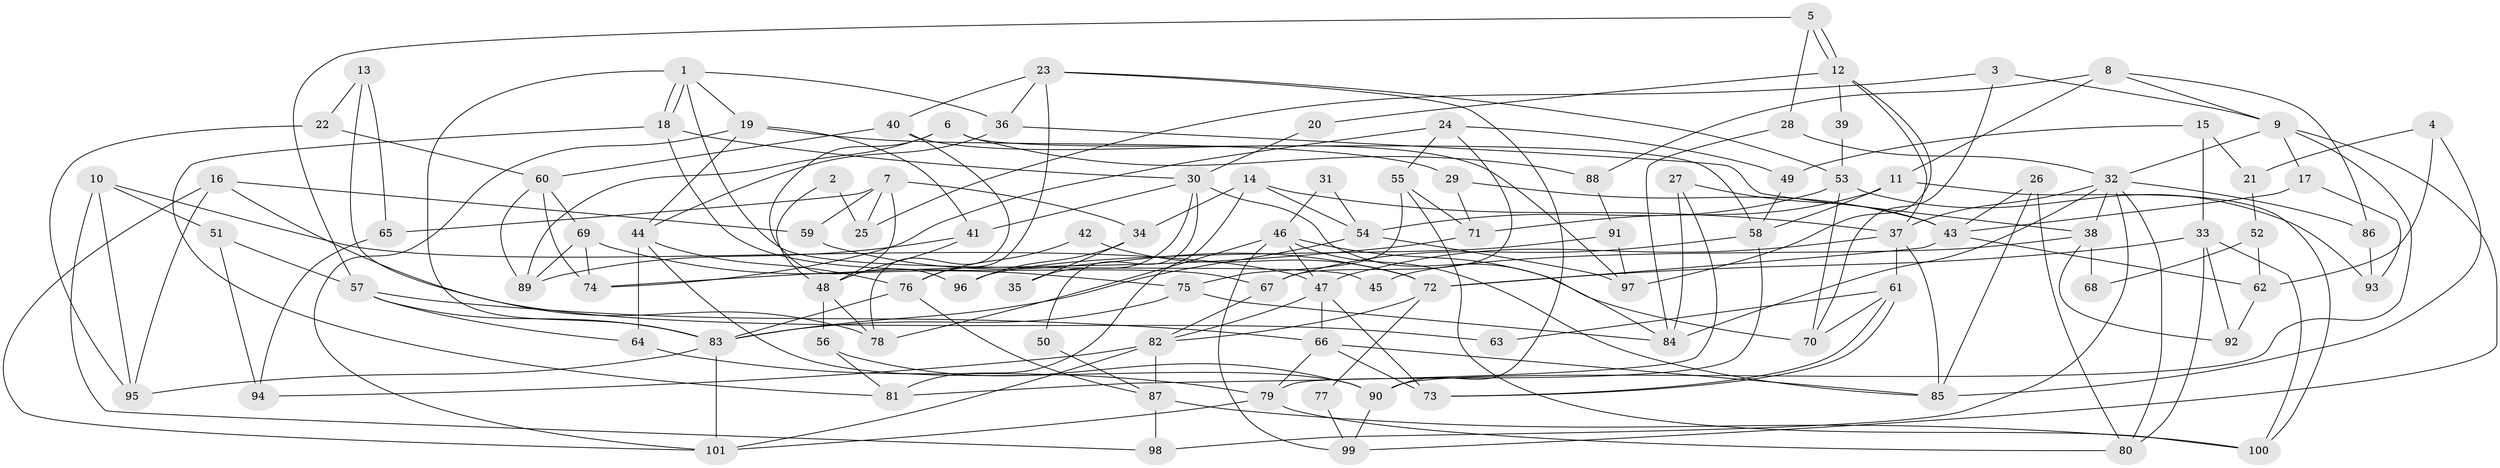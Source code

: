 // coarse degree distribution, {6: 0.13333333333333333, 2: 0.08333333333333333, 3: 0.26666666666666666, 8: 0.08333333333333333, 4: 0.16666666666666666, 11: 0.03333333333333333, 10: 0.016666666666666666, 7: 0.1, 9: 0.016666666666666666, 13: 0.016666666666666666, 5: 0.06666666666666667, 12: 0.016666666666666666}
// Generated by graph-tools (version 1.1) at 2025/18/03/04/25 18:18:57]
// undirected, 101 vertices, 202 edges
graph export_dot {
graph [start="1"]
  node [color=gray90,style=filled];
  1;
  2;
  3;
  4;
  5;
  6;
  7;
  8;
  9;
  10;
  11;
  12;
  13;
  14;
  15;
  16;
  17;
  18;
  19;
  20;
  21;
  22;
  23;
  24;
  25;
  26;
  27;
  28;
  29;
  30;
  31;
  32;
  33;
  34;
  35;
  36;
  37;
  38;
  39;
  40;
  41;
  42;
  43;
  44;
  45;
  46;
  47;
  48;
  49;
  50;
  51;
  52;
  53;
  54;
  55;
  56;
  57;
  58;
  59;
  60;
  61;
  62;
  63;
  64;
  65;
  66;
  67;
  68;
  69;
  70;
  71;
  72;
  73;
  74;
  75;
  76;
  77;
  78;
  79;
  80;
  81;
  82;
  83;
  84;
  85;
  86;
  87;
  88;
  89;
  90;
  91;
  92;
  93;
  94;
  95;
  96;
  97;
  98;
  99;
  100;
  101;
  1 -- 83;
  1 -- 18;
  1 -- 18;
  1 -- 19;
  1 -- 36;
  1 -- 45;
  2 -- 48;
  2 -- 25;
  3 -- 9;
  3 -- 70;
  3 -- 25;
  4 -- 85;
  4 -- 62;
  4 -- 21;
  5 -- 57;
  5 -- 12;
  5 -- 12;
  5 -- 28;
  6 -- 58;
  6 -- 89;
  6 -- 88;
  6 -- 96;
  7 -- 48;
  7 -- 59;
  7 -- 25;
  7 -- 34;
  7 -- 65;
  8 -- 86;
  8 -- 11;
  8 -- 9;
  8 -- 88;
  9 -- 90;
  9 -- 17;
  9 -- 32;
  9 -- 99;
  10 -- 98;
  10 -- 47;
  10 -- 51;
  10 -- 95;
  11 -- 71;
  11 -- 58;
  11 -- 100;
  12 -- 37;
  12 -- 20;
  12 -- 39;
  12 -- 97;
  13 -- 78;
  13 -- 65;
  13 -- 22;
  14 -- 34;
  14 -- 37;
  14 -- 54;
  14 -- 81;
  15 -- 33;
  15 -- 49;
  15 -- 21;
  16 -- 95;
  16 -- 101;
  16 -- 59;
  16 -- 63;
  17 -- 43;
  17 -- 93;
  18 -- 30;
  18 -- 67;
  18 -- 81;
  19 -- 101;
  19 -- 29;
  19 -- 41;
  19 -- 44;
  20 -- 30;
  21 -- 52;
  22 -- 95;
  22 -- 60;
  23 -- 76;
  23 -- 40;
  23 -- 36;
  23 -- 53;
  23 -- 90;
  24 -- 55;
  24 -- 67;
  24 -- 49;
  24 -- 74;
  26 -- 43;
  26 -- 85;
  26 -- 80;
  27 -- 81;
  27 -- 43;
  27 -- 84;
  28 -- 32;
  28 -- 84;
  29 -- 71;
  29 -- 43;
  30 -- 41;
  30 -- 84;
  30 -- 35;
  30 -- 50;
  31 -- 54;
  31 -- 46;
  32 -- 84;
  32 -- 37;
  32 -- 38;
  32 -- 80;
  32 -- 86;
  32 -- 98;
  33 -- 80;
  33 -- 100;
  33 -- 72;
  33 -- 92;
  34 -- 96;
  34 -- 35;
  36 -- 38;
  36 -- 44;
  37 -- 47;
  37 -- 61;
  37 -- 85;
  38 -- 45;
  38 -- 68;
  38 -- 92;
  39 -- 53;
  40 -- 97;
  40 -- 60;
  40 -- 78;
  41 -- 48;
  41 -- 89;
  42 -- 72;
  42 -- 76;
  43 -- 72;
  43 -- 62;
  44 -- 64;
  44 -- 76;
  44 -- 90;
  46 -- 85;
  46 -- 99;
  46 -- 47;
  46 -- 70;
  46 -- 78;
  47 -- 66;
  47 -- 73;
  47 -- 82;
  48 -- 56;
  48 -- 78;
  49 -- 58;
  50 -- 87;
  51 -- 57;
  51 -- 94;
  52 -- 62;
  52 -- 68;
  53 -- 70;
  53 -- 54;
  53 -- 93;
  54 -- 83;
  54 -- 97;
  55 -- 75;
  55 -- 100;
  55 -- 71;
  56 -- 90;
  56 -- 81;
  57 -- 64;
  57 -- 83;
  57 -- 66;
  58 -- 79;
  58 -- 67;
  59 -- 72;
  60 -- 89;
  60 -- 69;
  60 -- 74;
  61 -- 73;
  61 -- 73;
  61 -- 63;
  61 -- 70;
  62 -- 92;
  64 -- 79;
  65 -- 94;
  66 -- 73;
  66 -- 79;
  66 -- 85;
  67 -- 82;
  69 -- 74;
  69 -- 75;
  69 -- 89;
  71 -- 74;
  72 -- 82;
  72 -- 77;
  75 -- 84;
  75 -- 83;
  76 -- 83;
  76 -- 87;
  77 -- 99;
  79 -- 80;
  79 -- 101;
  82 -- 101;
  82 -- 87;
  82 -- 94;
  83 -- 95;
  83 -- 101;
  86 -- 93;
  87 -- 98;
  87 -- 100;
  88 -- 91;
  90 -- 99;
  91 -- 97;
  91 -- 96;
}
